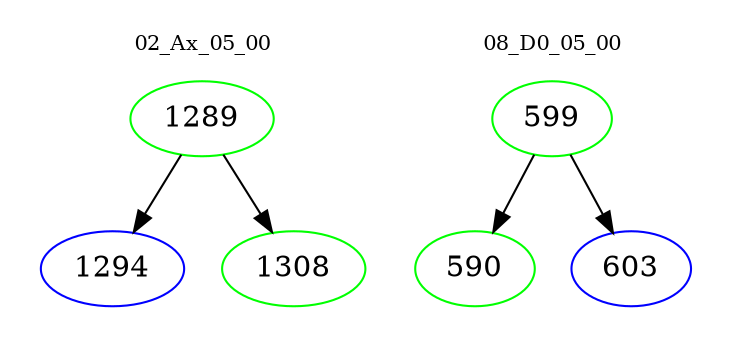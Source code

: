 digraph{
subgraph cluster_0 {
color = white
label = "02_Ax_05_00";
fontsize=10;
T0_1289 [label="1289", color="green"]
T0_1289 -> T0_1294 [color="black"]
T0_1294 [label="1294", color="blue"]
T0_1289 -> T0_1308 [color="black"]
T0_1308 [label="1308", color="green"]
}
subgraph cluster_1 {
color = white
label = "08_D0_05_00";
fontsize=10;
T1_599 [label="599", color="green"]
T1_599 -> T1_590 [color="black"]
T1_590 [label="590", color="green"]
T1_599 -> T1_603 [color="black"]
T1_603 [label="603", color="blue"]
}
}
